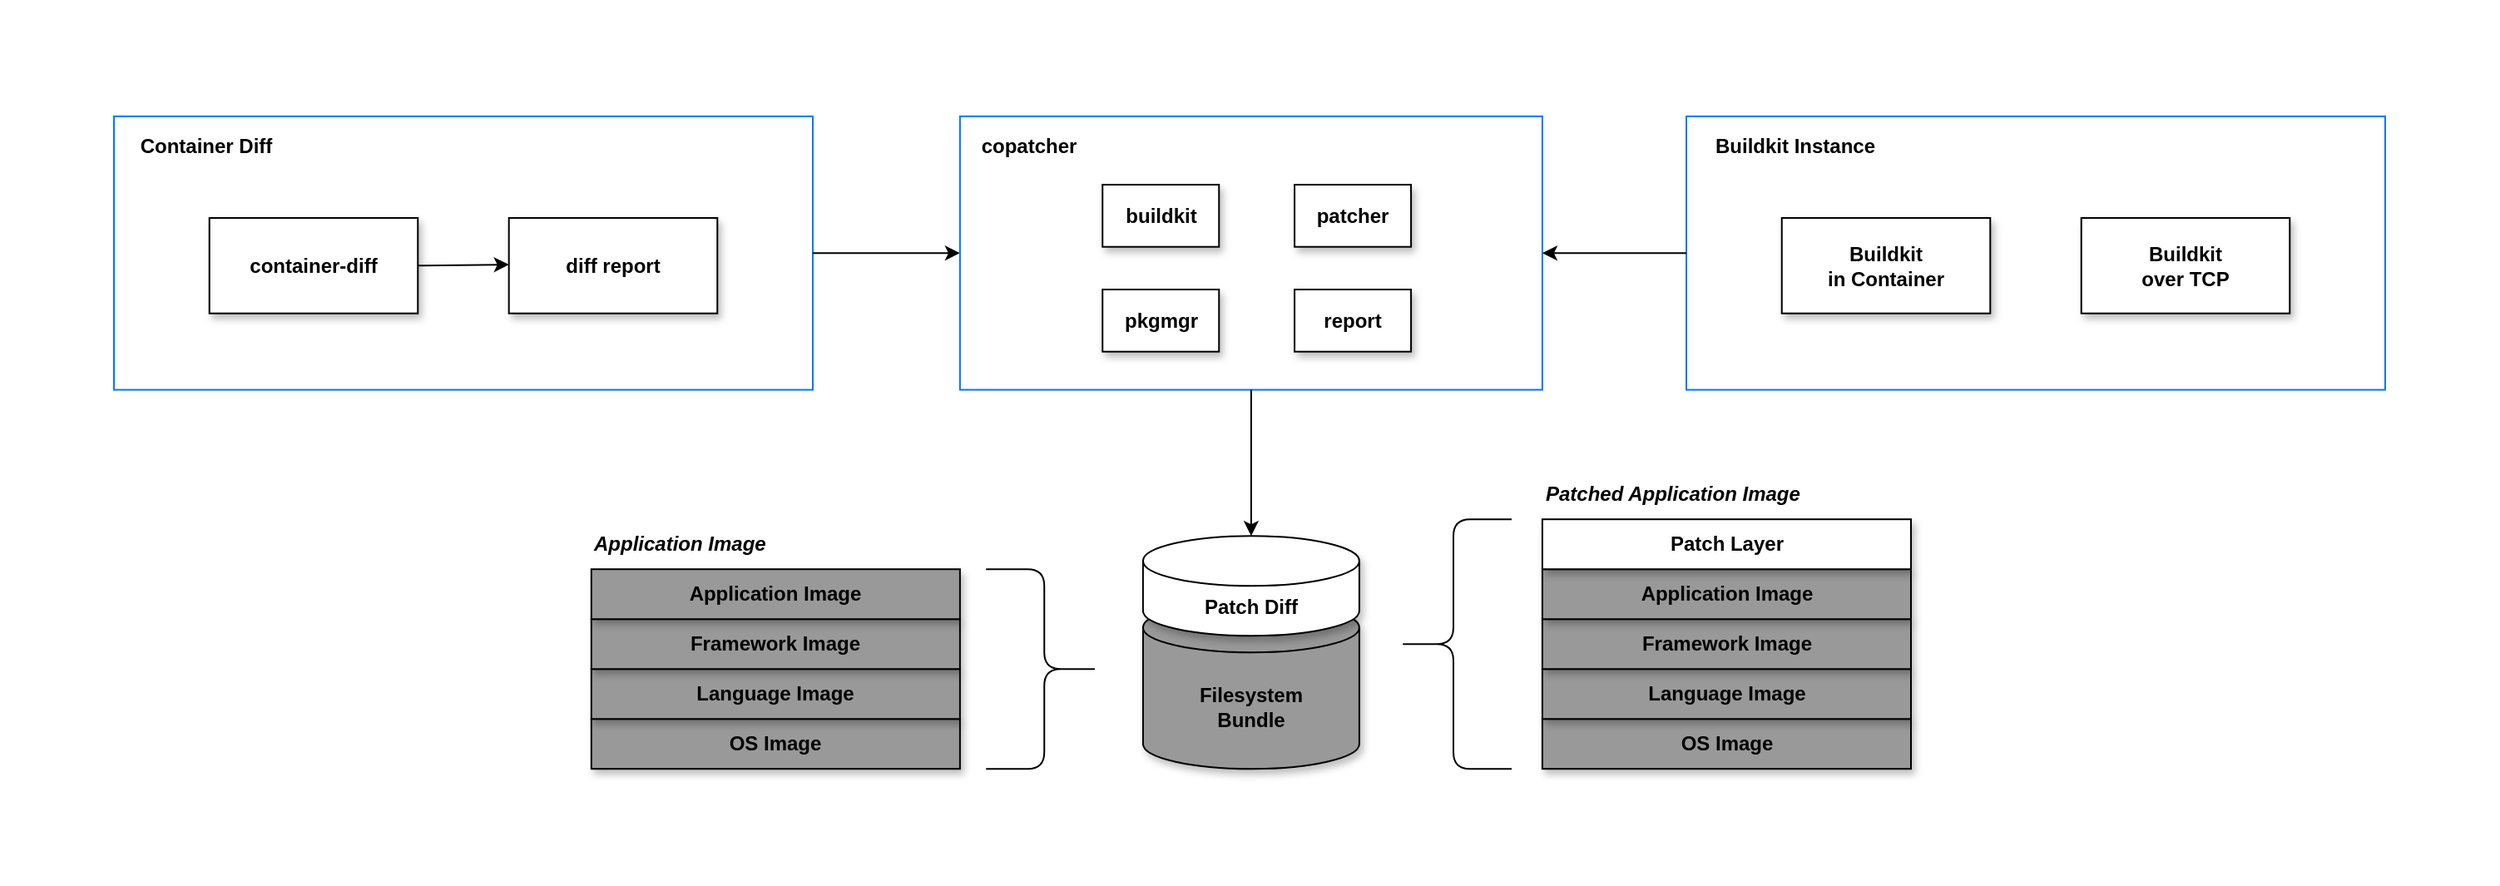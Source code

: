 <mxfile>
    <diagram id="ePSQBs5Ar4BAY2rufFVX" name="Page-1">
        <mxGraphModel dx="1430" dy="4147" grid="1" gridSize="10" guides="1" tooltips="1" connect="1" arrows="1" fold="1" page="1" pageScale="1" pageWidth="827" pageHeight="1169" math="0" shadow="0">
            <root>
                <mxCell id="0"/>
                <mxCell id="1" parent="0"/>
                <mxCell id="70" value="" style="rounded=0;whiteSpace=wrap;html=1;dashed=1;strokeColor=#FFFFFF;fillColor=#FFFFFF;" parent="1" vertex="1">
                    <mxGeometry x="10" y="-210" width="1500" height="530" as="geometry"/>
                </mxCell>
                <mxCell id="48" value="" style="rounded=0;whiteSpace=wrap;html=1;fillColor=#FFFFFF;strokeColor=#0077ff;" parent="1" vertex="1">
                    <mxGeometry x="77.5" y="-141.08" width="420" height="164.36" as="geometry"/>
                </mxCell>
                <mxCell id="122" value="" style="endArrow=classic;startArrow=none;html=1;strokeColor=#000000;exitX=1;exitY=0.5;exitDx=0;exitDy=0;entryX=0;entryY=0.5;entryDx=0;entryDy=0;startFill=0;" parent="1" source="48" target="204" edge="1">
                    <mxGeometry width="50" height="50" relative="1" as="geometry">
                        <mxPoint x="1197.5" y="-51.72" as="sourcePoint"/>
                        <mxPoint x="1267.5" y="3.28" as="targetPoint"/>
                    </mxGeometry>
                </mxCell>
                <mxCell id="190" value="&lt;b&gt;&lt;font&gt;diff report&lt;/font&gt;&lt;/b&gt;" style="rounded=0;whiteSpace=wrap;html=1;strokeColor=#000000;fillColor=#FFFFFF;shadow=1;fontColor=#000000;" parent="1" vertex="1">
                    <mxGeometry x="314.86" y="-80" width="125.27" height="57.35" as="geometry"/>
                </mxCell>
                <mxCell id="200" value="&lt;b&gt;&lt;font&gt;Container Diff&lt;/font&gt;&lt;/b&gt;" style="text;html=1;strokeColor=none;fillColor=none;align=center;verticalAlign=middle;whiteSpace=wrap;rounded=0;fontColor=#000000;" parent="1" vertex="1">
                    <mxGeometry x="87.5" y="-132.72" width="90" height="20" as="geometry"/>
                </mxCell>
                <mxCell id="204" value="" style="rounded=0;whiteSpace=wrap;html=1;fillColor=#FFFFFF;strokeColor=#0077ff;" parent="1" vertex="1">
                    <mxGeometry x="585.95" y="-141.09" width="350" height="164.36" as="geometry"/>
                </mxCell>
                <mxCell id="206" value="&lt;b&gt;&lt;font&gt;copatcher&lt;/font&gt;&lt;/b&gt;" style="text;html=1;strokeColor=none;fillColor=none;align=center;verticalAlign=middle;whiteSpace=wrap;rounded=0;fontColor=#000000;" parent="1" vertex="1">
                    <mxGeometry x="601.62" y="-132.72" width="50.51" height="20" as="geometry"/>
                </mxCell>
                <mxCell id="218" value="&lt;b&gt;&lt;font&gt;container-diff&lt;/font&gt;&lt;/b&gt;" style="rounded=0;whiteSpace=wrap;html=1;strokeColor=#000000;fillColor=#FFFFFF;shadow=1;fontColor=#000000;" parent="1" vertex="1">
                    <mxGeometry x="134.86" y="-80.0" width="125.27" height="57.35" as="geometry"/>
                </mxCell>
                <mxCell id="219" value="" style="endArrow=classic;startArrow=none;html=1;strokeColor=#000000;exitX=1;exitY=0.5;exitDx=0;exitDy=0;entryX=0;entryY=0.5;entryDx=0;entryDy=0;startFill=0;" parent="1" source="218" edge="1">
                    <mxGeometry width="50" height="50" relative="1" as="geometry">
                        <mxPoint x="226.41" y="-51.94" as="sourcePoint"/>
                        <mxPoint x="314.86" y="-51.95" as="targetPoint"/>
                    </mxGeometry>
                </mxCell>
                <mxCell id="221" value="Filesystem&lt;br&gt;Bundle" style="shape=cylinder3;whiteSpace=wrap;html=1;boundedLbl=1;backgroundOutline=1;size=15;shadow=1;fontStyle=1;fillColor=#999999;" parent="1" vertex="1">
                    <mxGeometry x="695.95" y="151.1" width="130" height="100" as="geometry"/>
                </mxCell>
                <mxCell id="220" value="Patch Diff" style="shape=cylinder3;whiteSpace=wrap;html=1;boundedLbl=1;backgroundOutline=1;size=15;shadow=1;fontStyle=1" parent="1" vertex="1">
                    <mxGeometry x="695.95" y="111.1" width="130" height="60" as="geometry"/>
                </mxCell>
                <mxCell id="222" value="OS Image" style="rounded=0;whiteSpace=wrap;html=1;shadow=1;fillColor=#999999;fontStyle=1" parent="1" vertex="1">
                    <mxGeometry x="935.95" y="221.1" width="221.55" height="30" as="geometry"/>
                </mxCell>
                <mxCell id="223" value="Language Image" style="rounded=0;whiteSpace=wrap;html=1;shadow=1;fillColor=#999999;fontStyle=1" parent="1" vertex="1">
                    <mxGeometry x="935.95" y="191.1" width="221.55" height="30" as="geometry"/>
                </mxCell>
                <mxCell id="224" value="Framework Image" style="rounded=0;whiteSpace=wrap;html=1;shadow=1;fillColor=#999999;fontStyle=1" parent="1" vertex="1">
                    <mxGeometry x="935.95" y="161.1" width="221.55" height="30" as="geometry"/>
                </mxCell>
                <mxCell id="225" value="Application Image" style="rounded=0;whiteSpace=wrap;html=1;shadow=1;fillColor=#999999;fontStyle=1" parent="1" vertex="1">
                    <mxGeometry x="935.95" y="131.1" width="221.55" height="30" as="geometry"/>
                </mxCell>
                <mxCell id="226" value="Patch Layer" style="rounded=0;whiteSpace=wrap;html=1;shadow=1;fillColor=#FFFFFF;fontStyle=1" parent="1" vertex="1">
                    <mxGeometry x="935.95" y="101.1" width="221.55" height="30" as="geometry"/>
                </mxCell>
                <mxCell id="227" value="OS Image" style="rounded=0;whiteSpace=wrap;html=1;shadow=1;fillColor=#999999;fontStyle=1" parent="1" vertex="1">
                    <mxGeometry x="364.4" y="221.1" width="221.55" height="30" as="geometry"/>
                </mxCell>
                <mxCell id="228" value="Language Image" style="rounded=0;whiteSpace=wrap;html=1;shadow=1;fillColor=#999999;fontStyle=1" parent="1" vertex="1">
                    <mxGeometry x="364.4" y="191.1" width="221.55" height="30" as="geometry"/>
                </mxCell>
                <mxCell id="229" value="Framework Image" style="rounded=0;whiteSpace=wrap;html=1;shadow=1;fillColor=#999999;fontStyle=1" parent="1" vertex="1">
                    <mxGeometry x="364.4" y="161.1" width="221.55" height="30" as="geometry"/>
                </mxCell>
                <mxCell id="230" value="Application Image" style="rounded=0;whiteSpace=wrap;html=1;shadow=1;fillColor=#999999;fontStyle=1" parent="1" vertex="1">
                    <mxGeometry x="364.4" y="131.1" width="221.55" height="30" as="geometry"/>
                </mxCell>
                <mxCell id="231" value="&lt;i&gt;Patched Application Image&lt;/i&gt;" style="text;html=1;strokeColor=none;fillColor=none;align=left;verticalAlign=middle;whiteSpace=wrap;rounded=0;shadow=1;fontStyle=1" parent="1" vertex="1">
                    <mxGeometry x="935.95" y="71.1" width="221.55" height="30" as="geometry"/>
                </mxCell>
                <mxCell id="232" value="&lt;i&gt;Application Image&lt;/i&gt;" style="text;html=1;strokeColor=none;fillColor=none;align=left;verticalAlign=middle;whiteSpace=wrap;rounded=0;shadow=1;fontStyle=1" parent="1" vertex="1">
                    <mxGeometry x="364.4" y="101.1" width="221.55" height="30" as="geometry"/>
                </mxCell>
                <mxCell id="233" value="" style="shape=curlyBracket;whiteSpace=wrap;html=1;rounded=1;labelPosition=left;verticalLabelPosition=middle;align=right;verticalAlign=middle;shadow=0;fillColor=#FFFFFF;size=0.5;" parent="1" vertex="1">
                    <mxGeometry x="847.5" y="101.1" width="70" height="150" as="geometry"/>
                </mxCell>
                <mxCell id="234" value="" style="shape=curlyBracket;whiteSpace=wrap;html=1;rounded=1;labelPosition=left;verticalLabelPosition=middle;align=right;verticalAlign=middle;shadow=0;fillColor=#FFFFFF;size=0.5;rotation=-180;" parent="1" vertex="1">
                    <mxGeometry x="601.62" y="131.1" width="70" height="120" as="geometry"/>
                </mxCell>
                <mxCell id="235" value="" style="endArrow=classic;startArrow=none;html=1;strokeColor=#000000;exitX=0.5;exitY=1;exitDx=0;exitDy=0;entryX=0.5;entryY=0;entryDx=0;entryDy=0;startFill=0;entryPerimeter=0;" parent="1" source="204" target="220" edge="1">
                    <mxGeometry width="50" height="50" relative="1" as="geometry">
                        <mxPoint x="507.5" y="-48.9" as="sourcePoint"/>
                        <mxPoint x="595.95" y="-48.91" as="targetPoint"/>
                    </mxGeometry>
                </mxCell>
                <mxCell id="241" value="&lt;b&gt;&lt;font&gt;pkgmgr&lt;/font&gt;&lt;/b&gt;" style="rounded=0;whiteSpace=wrap;html=1;strokeColor=#000000;fillColor=#FFFFFF;shadow=1;fontColor=#000000;" parent="1" vertex="1">
                    <mxGeometry x="671.62" y="-37" width="70" height="37.35" as="geometry"/>
                </mxCell>
                <mxCell id="243" value="&lt;b&gt;&lt;font&gt;patcher&lt;/font&gt;&lt;/b&gt;" style="rounded=0;whiteSpace=wrap;html=1;strokeColor=#000000;fillColor=#FFFFFF;shadow=1;fontColor=#000000;" parent="1" vertex="1">
                    <mxGeometry x="787.03" y="-100" width="70" height="37.35" as="geometry"/>
                </mxCell>
                <mxCell id="246" value="" style="rounded=0;whiteSpace=wrap;html=1;fillColor=#FFFFFF;strokeColor=#0077ff;" parent="1" vertex="1">
                    <mxGeometry x="1022.5" y="-141.07" width="420" height="164.36" as="geometry"/>
                </mxCell>
                <mxCell id="247" value="&lt;b style=&quot;border-color: var(--border-color);&quot;&gt;Buildkit&lt;br style=&quot;border-color: var(--border-color);&quot;&gt;over TCP&lt;/b&gt;" style="rounded=0;whiteSpace=wrap;html=1;strokeColor=#000000;fillColor=#FFFFFF;shadow=1;fontColor=#000000;" parent="1" vertex="1">
                    <mxGeometry x="1259.87" y="-80" width="125.27" height="57.35" as="geometry"/>
                </mxCell>
                <mxCell id="248" value="&lt;b&gt;&lt;font&gt;Buildkit Instance&lt;/font&gt;&lt;/b&gt;" style="text;html=1;strokeColor=none;fillColor=none;align=center;verticalAlign=middle;whiteSpace=wrap;rounded=0;fontColor=#000000;" parent="1" vertex="1">
                    <mxGeometry x="1032.5" y="-132.72" width="110" height="20" as="geometry"/>
                </mxCell>
                <mxCell id="249" value="&lt;b&gt;&lt;font&gt;Buildkit&lt;br&gt;in Container&lt;/font&gt;&lt;/b&gt;" style="rounded=0;whiteSpace=wrap;html=1;strokeColor=#000000;fillColor=#FFFFFF;shadow=1;fontColor=#000000;" parent="1" vertex="1">
                    <mxGeometry x="1079.87" y="-80.0" width="125.27" height="57.35" as="geometry"/>
                </mxCell>
                <mxCell id="251" value="" style="endArrow=classic;startArrow=none;html=1;strokeColor=#000000;exitX=0;exitY=0.5;exitDx=0;exitDy=0;entryX=1;entryY=0.5;entryDx=0;entryDy=0;startFill=0;" parent="1" source="246" target="204" edge="1">
                    <mxGeometry width="50" height="50" relative="1" as="geometry">
                        <mxPoint x="507.5" y="-48.9" as="sourcePoint"/>
                        <mxPoint x="595.95" y="-48.91" as="targetPoint"/>
                    </mxGeometry>
                </mxCell>
                <mxCell id="252" value="&lt;b&gt;&lt;font&gt;buildkit&lt;/font&gt;&lt;/b&gt;" style="rounded=0;whiteSpace=wrap;html=1;strokeColor=#000000;fillColor=#FFFFFF;shadow=1;fontColor=#000000;" vertex="1" parent="1">
                    <mxGeometry x="671.62" y="-100" width="70" height="37.35" as="geometry"/>
                </mxCell>
                <mxCell id="253" value="&lt;b&gt;&lt;font&gt;report&lt;/font&gt;&lt;/b&gt;" style="rounded=0;whiteSpace=wrap;html=1;strokeColor=#000000;fillColor=#FFFFFF;shadow=1;fontColor=#000000;" vertex="1" parent="1">
                    <mxGeometry x="787.03" y="-37" width="70" height="37.35" as="geometry"/>
                </mxCell>
            </root>
        </mxGraphModel>
    </diagram>
</mxfile>